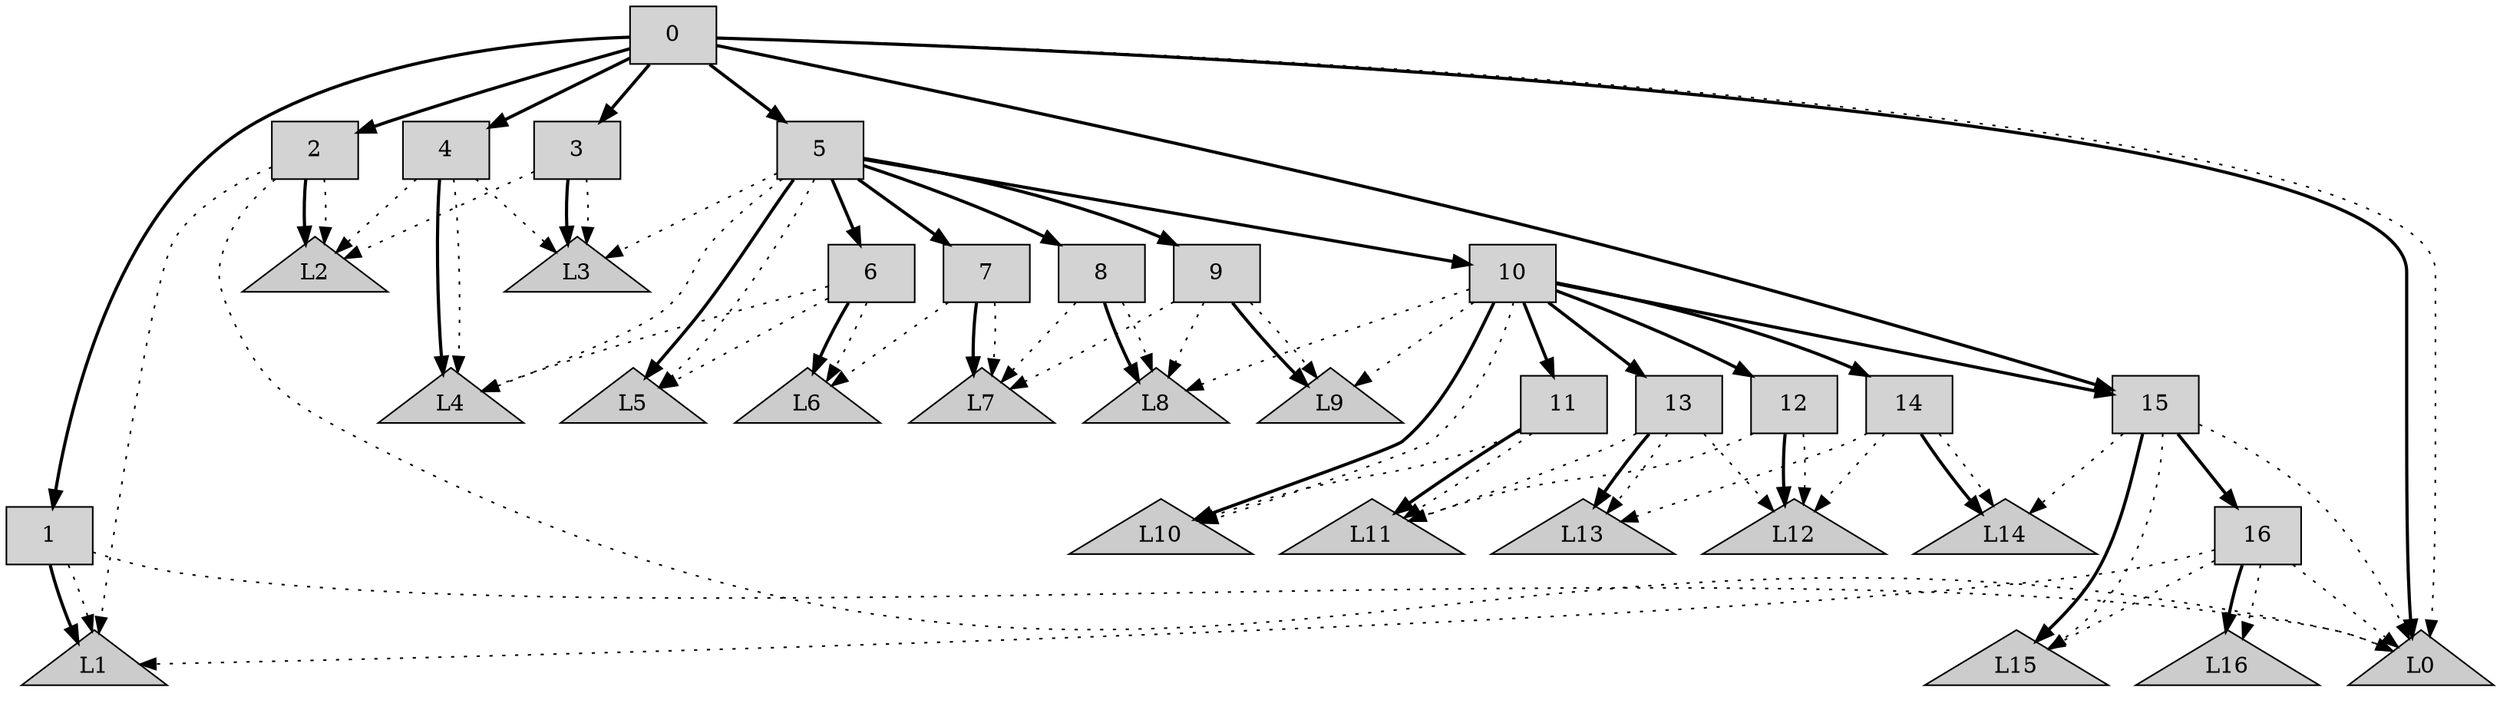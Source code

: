 digraph G {
/* KEYFRAMES */
node [shape=box,style=filled];
0; 1; 2; 3; 4; 5; 6; 7; 8; 9; 10; 11; 12; 13; 14; 15; 16; 
/* KEYFRAME->KEYFRAME edges */
edge [style=bold];
0->1;
0->2;
0->3;
0->4;
0->5;
5->6;
5->7;
5->8;
5->9;
5->10;
10->11;
10->12;
10->13;
10->14;
0->15;
10->15;
15->16;
/* LANDMARKS with known relative position, and its base keyframe */
node [shape=triangle,style=filled,fillcolor=gray80];
edge [style=bold,color=black];
0 -> L0; 1 -> L1; 2 -> L2; 3 -> L3; 4 -> L4; 5 -> L5; 6 -> L6; 7 -> L7; 8 -> L8; 9 -> L9; 10 -> L10; 11 -> L11; 12 -> L12; 13 -> L13; 14 -> L14; 15 -> L15; 16 -> L16; 
/* LANDMARKS with unknown relative position */
node [shape=triangle,style=filled,fillcolor=white];
edge [style=solid,color=gray20];

/* OBSERVATIONS */
edge [style=dotted,color=black];
0 -> L0;
1 -> L1;
1 -> L0;
2 -> L2;
2 -> L1;
2 -> L0;
3 -> L3;
3 -> L2;
4 -> L4;
4 -> L3;
4 -> L2;
5 -> L5;
5 -> L4;
5 -> L3;
6 -> L6;
6 -> L5;
6 -> L4;
7 -> L7;
7 -> L6;
8 -> L8;
8 -> L7;
9 -> L9;
9 -> L8;
9 -> L7;
10 -> L10;
10 -> L9;
10 -> L8;
11 -> L11;
11 -> L10;
12 -> L12;
12 -> L11;
13 -> L13;
13 -> L12;
13 -> L11;
14 -> L14;
14 -> L13;
14 -> L12;
15 -> L15;
15 -> L14;
15 -> L0;
16 -> L16;
16 -> L0;
16 -> L15;
16 -> L1;


}
